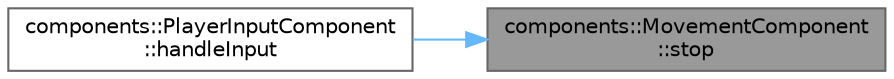digraph "components::MovementComponent::stop"
{
 // LATEX_PDF_SIZE
  bgcolor="transparent";
  edge [fontname=Helvetica,fontsize=10,labelfontname=Helvetica,labelfontsize=10];
  node [fontname=Helvetica,fontsize=10,shape=box,height=0.2,width=0.4];
  rankdir="RL";
  Node1 [id="Node000001",label="components::MovementComponent\l::stop",height=0.2,width=0.4,color="gray40", fillcolor="grey60", style="filled", fontcolor="black",tooltip="Stops the movement of the game object."];
  Node1 -> Node2 [id="edge1_Node000001_Node000002",dir="back",color="steelblue1",style="solid",tooltip=" "];
  Node2 [id="Node000002",label="components::PlayerInputComponent\l::handleInput",height=0.2,width=0.4,color="grey40", fillcolor="white", style="filled",URL="$classcomponents_1_1_player_input_component.html#a6588973218b452fd094423eeeadabaf1",tooltip="Handles keyboard input to update movement and sprite direction."];
}
